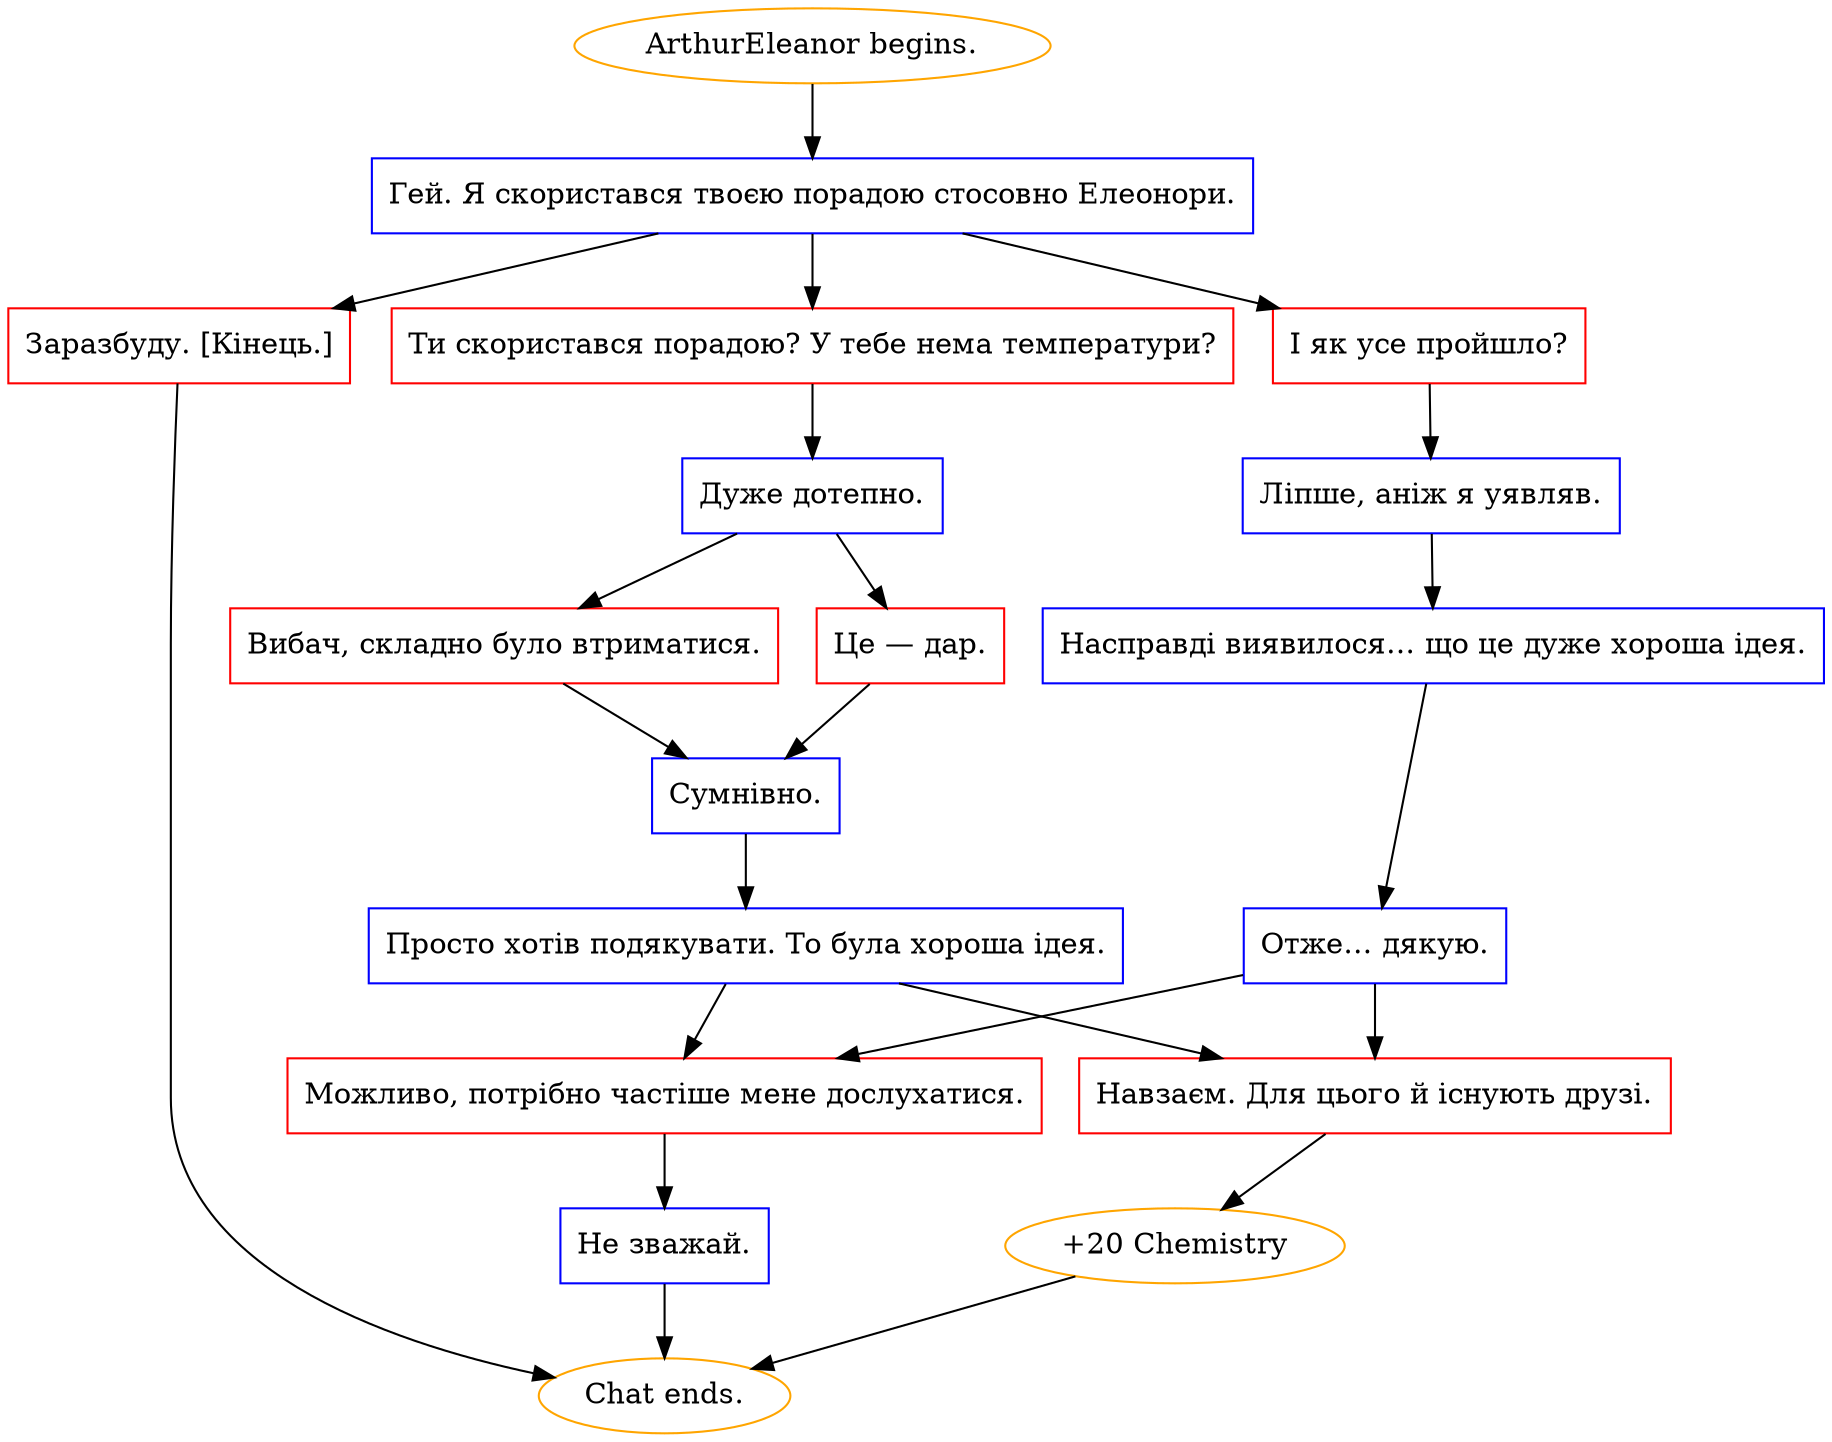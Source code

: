 digraph {
	"ArthurEleanor begins." [color=orange];
		"ArthurEleanor begins." -> j3602561961;
	j3602561961 [label="Гей. Я скористався твоєю порадою стосовно Елеонори.",shape=box,color=blue];
		j3602561961 -> j779217951;
		j3602561961 -> j249189802;
		j3602561961 -> j3030891482;
	j779217951 [label="І як усе пройшло?",shape=box,color=red];
		j779217951 -> j241957634;
	j249189802 [label="Ти скористався порадою? У тебе нема температури?",shape=box,color=red];
		j249189802 -> j2456661775;
	j3030891482 [label="Заразбуду. [Кінець.]",shape=box,color=red];
		j3030891482 -> "Chat ends.";
	j241957634 [label="Ліпше, аніж я уявляв.",shape=box,color=blue];
		j241957634 -> j3397974821;
	j2456661775 [label="Дуже дотепно.",shape=box,color=blue];
		j2456661775 -> j3886117027;
		j2456661775 -> j1734229670;
	"Chat ends." [color=orange];
	j3397974821 [label="Насправді виявилося… що це дуже хороша ідея.",shape=box,color=blue];
		j3397974821 -> j29298940;
	j3886117027 [label="Вибач, складно було втриматися.",shape=box,color=red];
		j3886117027 -> j2774100156;
	j1734229670 [label="Це — дар.",shape=box,color=red];
		j1734229670 -> j2774100156;
	j29298940 [label="Отже… дякую.",shape=box,color=blue];
		j29298940 -> j716103299;
		j29298940 -> j776849782;
	j2774100156 [label="Сумнівно.",shape=box,color=blue];
		j2774100156 -> j3331046425;
	j716103299 [label="Навзаєм. Для цього й існують друзі.",shape=box,color=red];
		j716103299 -> j367054140;
	j776849782 [label="Можливо, потрібно частіше мене дослухатися.",shape=box,color=red];
		j776849782 -> j602851509;
	j3331046425 [label="Просто хотів подякувати. То була хороша ідея.",shape=box,color=blue];
		j3331046425 -> j716103299;
		j3331046425 -> j776849782;
	j367054140 [label="+20 Chemistry",color=orange];
		j367054140 -> "Chat ends.";
	j602851509 [label="Не зважай.",shape=box,color=blue];
		j602851509 -> "Chat ends.";
}
